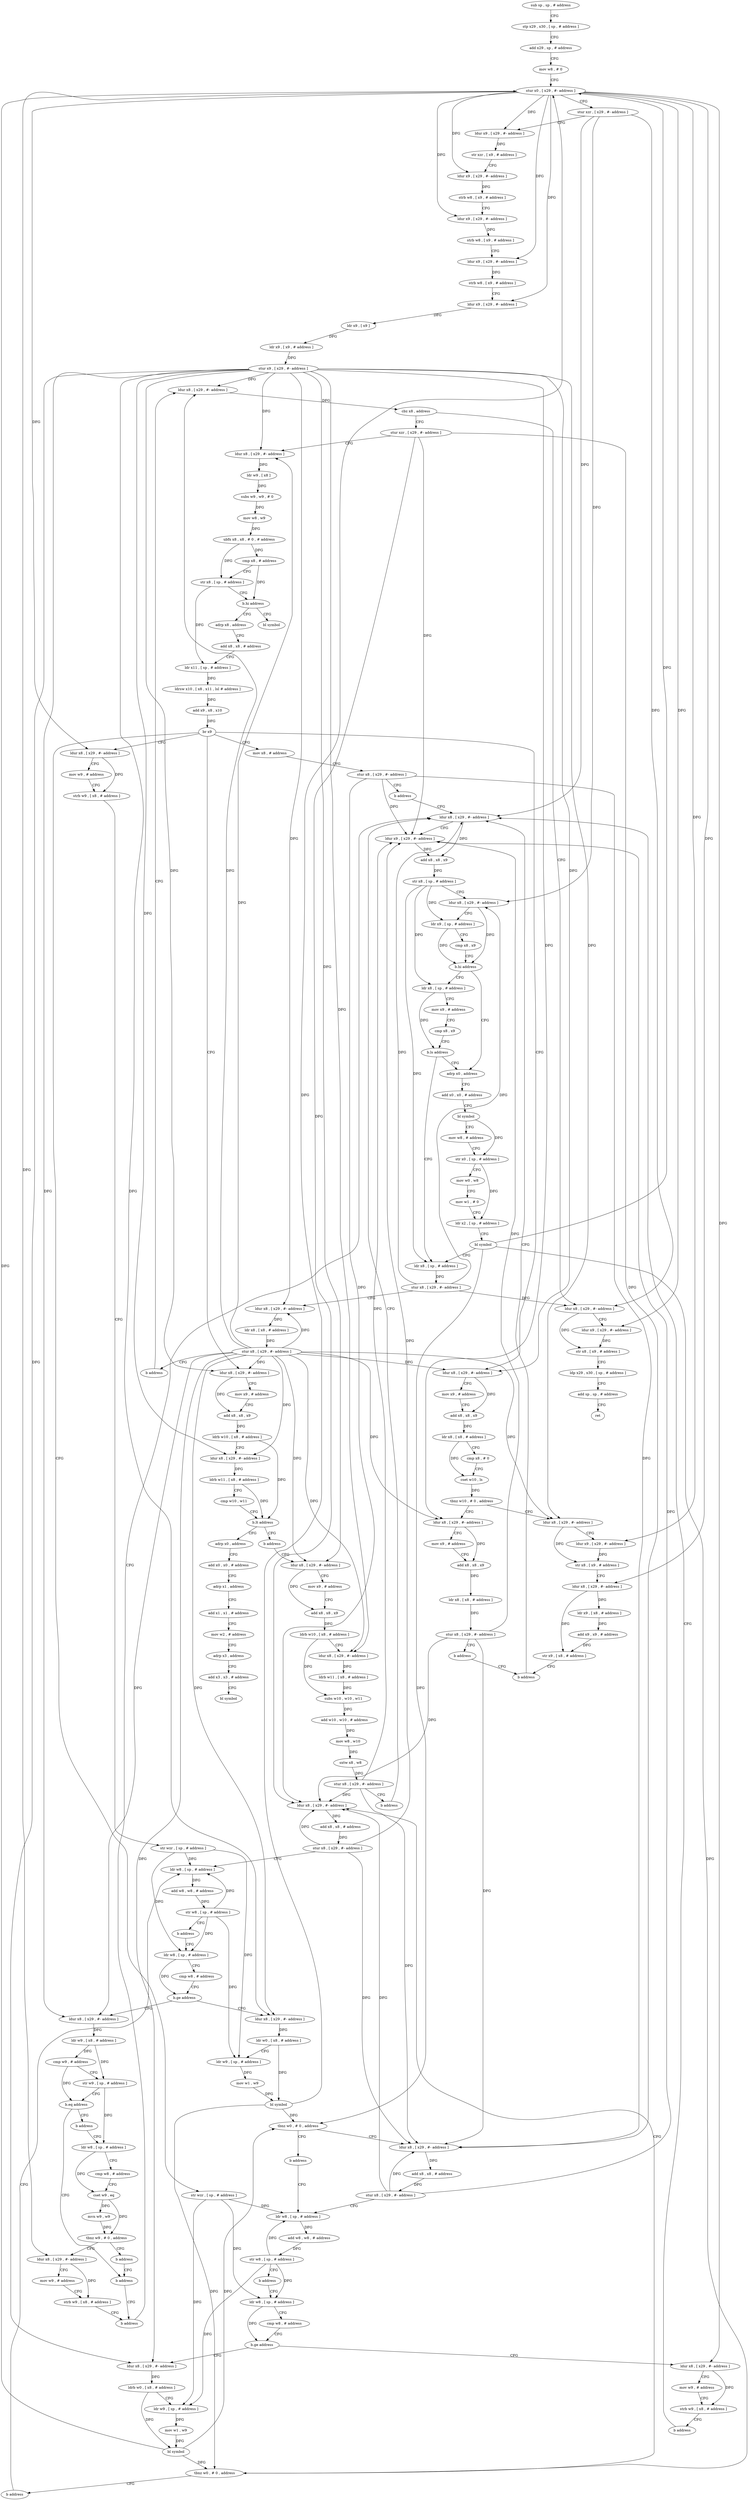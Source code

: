 digraph "func" {
"4214368" [label = "sub sp , sp , # address" ]
"4214372" [label = "stp x29 , x30 , [ sp , # address ]" ]
"4214376" [label = "add x29 , sp , # address" ]
"4214380" [label = "mov w8 , # 0" ]
"4214384" [label = "stur x0 , [ x29 , #- address ]" ]
"4214388" [label = "stur xzr , [ x29 , #- address ]" ]
"4214392" [label = "ldur x9 , [ x29 , #- address ]" ]
"4214396" [label = "str xzr , [ x9 , # address ]" ]
"4214400" [label = "ldur x9 , [ x29 , #- address ]" ]
"4214404" [label = "strb w8 , [ x9 , # address ]" ]
"4214408" [label = "ldur x9 , [ x29 , #- address ]" ]
"4214412" [label = "strb w8 , [ x9 , # address ]" ]
"4214416" [label = "ldur x9 , [ x29 , #- address ]" ]
"4214420" [label = "strb w8 , [ x9 , # address ]" ]
"4214424" [label = "ldur x9 , [ x29 , #- address ]" ]
"4214428" [label = "ldr x9 , [ x9 ]" ]
"4214432" [label = "ldr x9 , [ x9 , # address ]" ]
"4214436" [label = "stur x9 , [ x29 , #- address ]" ]
"4214440" [label = "ldur x8 , [ x29 , #- address ]" ]
"4215072" [label = "ldur x8 , [ x29 , #- address ]" ]
"4215076" [label = "ldur x9 , [ x29 , #- address ]" ]
"4215080" [label = "str x8 , [ x9 , # address ]" ]
"4215084" [label = "ldp x29 , x30 , [ sp , # address ]" ]
"4215088" [label = "add sp , sp , # address" ]
"4215092" [label = "ret" ]
"4214448" [label = "stur xzr , [ x29 , #- address ]" ]
"4214452" [label = "ldur x8 , [ x29 , #- address ]" ]
"4214456" [label = "ldr w9 , [ x8 ]" ]
"4214460" [label = "subs w9 , w9 , # 0" ]
"4214464" [label = "mov w8 , w9" ]
"4214468" [label = "ubfx x8 , x8 , # 0 , # address" ]
"4214472" [label = "cmp x8 , # address" ]
"4214476" [label = "str x8 , [ sp , # address ]" ]
"4214480" [label = "b.hi address" ]
"4214960" [label = "bl symbol" ]
"4214484" [label = "adrp x8 , address" ]
"4214488" [label = "add x8 , x8 , # address" ]
"4214492" [label = "ldr x11 , [ sp , # address ]" ]
"4214496" [label = "ldrsw x10 , [ x8 , x11 , lsl # address ]" ]
"4214500" [label = "add x9 , x8 , x10" ]
"4214504" [label = "br x9" ]
"4214508" [label = "mov x8 , # address" ]
"4214520" [label = "ldur x8 , [ x29 , #- address ]" ]
"4214636" [label = "ldur x8 , [ x29 , #- address ]" ]
"4214788" [label = "str wzr , [ sp , # address ]" ]
"4214876" [label = "ldur x8 , [ x29 , #- address ]" ]
"4214512" [label = "stur x8 , [ x29 , #- address ]" ]
"4214516" [label = "b address" ]
"4214964" [label = "ldur x8 , [ x29 , #- address ]" ]
"4214524" [label = "mov x9 , # address" ]
"4214528" [label = "add x8 , x8 , x9" ]
"4214532" [label = "ldrb w10 , [ x8 , # address ]" ]
"4214536" [label = "ldur x8 , [ x29 , #- address ]" ]
"4214540" [label = "ldrb w11 , [ x8 , # address ]" ]
"4214544" [label = "cmp w10 , w11" ]
"4214548" [label = "b.lt address" ]
"4214556" [label = "adrp x0 , address" ]
"4214552" [label = "b address" ]
"4214640" [label = "mov w9 , # address" ]
"4214644" [label = "strb w9 , [ x8 , # address ]" ]
"4214648" [label = "str wzr , [ sp , # address ]" ]
"4214652" [label = "ldr w8 , [ sp , # address ]" ]
"4214792" [label = "ldr w8 , [ sp , # address ]" ]
"4214880" [label = "mov x9 , # address" ]
"4214884" [label = "add x8 , x8 , x9" ]
"4214888" [label = "ldr x8 , [ x8 , # address ]" ]
"4214892" [label = "cmp x8 , # 0" ]
"4214896" [label = "cset w10 , ls" ]
"4214900" [label = "tbnz w10 , # 0 , address" ]
"4214928" [label = "ldur x8 , [ x29 , #- address ]" ]
"4214904" [label = "ldur x8 , [ x29 , #- address ]" ]
"4214968" [label = "ldur x9 , [ x29 , #- address ]" ]
"4214972" [label = "add x8 , x8 , x9" ]
"4214976" [label = "str x8 , [ sp , # address ]" ]
"4214980" [label = "ldur x8 , [ x29 , #- address ]" ]
"4214984" [label = "ldr x9 , [ sp , # address ]" ]
"4214988" [label = "cmp x8 , x9" ]
"4214992" [label = "b.hi address" ]
"4215012" [label = "adrp x0 , address" ]
"4214996" [label = "ldr x8 , [ sp , # address ]" ]
"4214560" [label = "add x0 , x0 , # address" ]
"4214564" [label = "adrp x1 , address" ]
"4214568" [label = "add x1 , x1 , # address" ]
"4214572" [label = "mov w2 , # address" ]
"4214576" [label = "adrp x3 , address" ]
"4214580" [label = "add x3 , x3 , # address" ]
"4214584" [label = "bl symbol" ]
"4214588" [label = "ldur x8 , [ x29 , #- address ]" ]
"4214720" [label = "ldur x8 , [ x29 , #- address ]" ]
"4214724" [label = "ldr w9 , [ x8 , # address ]" ]
"4214728" [label = "cmp w9 , # address" ]
"4214732" [label = "str w9 , [ sp , # address ]" ]
"4214736" [label = "b.eq address" ]
"4214768" [label = "b address" ]
"4214740" [label = "b address" ]
"4214664" [label = "ldur x8 , [ x29 , #- address ]" ]
"4214668" [label = "ldr w0 , [ x8 , # address ]" ]
"4214672" [label = "ldr w9 , [ sp , # address ]" ]
"4214676" [label = "mov w1 , w9" ]
"4214680" [label = "bl symbol" ]
"4214684" [label = "tbnz w0 , # 0 , address" ]
"4214692" [label = "ldur x8 , [ x29 , #- address ]" ]
"4214688" [label = "b address" ]
"4214860" [label = "ldur x8 , [ x29 , #- address ]" ]
"4214864" [label = "mov w9 , # address" ]
"4214868" [label = "strb w9 , [ x8 , # address ]" ]
"4214872" [label = "b address" ]
"4214804" [label = "ldur x8 , [ x29 , #- address ]" ]
"4214808" [label = "ldrb w0 , [ x8 , # address ]" ]
"4214812" [label = "ldr w9 , [ sp , # address ]" ]
"4214816" [label = "mov w1 , w9" ]
"4214820" [label = "bl symbol" ]
"4214824" [label = "tbnz w0 , # 0 , address" ]
"4214832" [label = "ldur x8 , [ x29 , #- address ]" ]
"4214828" [label = "b address" ]
"4214932" [label = "ldur x9 , [ x29 , #- address ]" ]
"4214936" [label = "str x8 , [ x9 , # address ]" ]
"4214940" [label = "ldur x8 , [ x29 , #- address ]" ]
"4214944" [label = "ldr x9 , [ x8 , # address ]" ]
"4214948" [label = "add x9 , x9 , # address" ]
"4214952" [label = "str x9 , [ x8 , # address ]" ]
"4214956" [label = "b address" ]
"4214908" [label = "mov x9 , # address" ]
"4214912" [label = "add x8 , x8 , x9" ]
"4214916" [label = "ldr x8 , [ x8 , # address ]" ]
"4214920" [label = "stur x8 , [ x29 , #- address ]" ]
"4214924" [label = "b address" ]
"4215016" [label = "add x0 , x0 , # address" ]
"4215020" [label = "bl symbol" ]
"4215024" [label = "mov w8 , # address" ]
"4215028" [label = "str x0 , [ sp , # address ]" ]
"4215032" [label = "mov w0 , w8" ]
"4215036" [label = "mov w1 , # 0" ]
"4215040" [label = "ldr x2 , [ sp , # address ]" ]
"4215044" [label = "bl symbol" ]
"4215048" [label = "ldr x8 , [ sp , # address ]" ]
"4215000" [label = "mov x9 , # address" ]
"4215004" [label = "cmp x8 , x9" ]
"4215008" [label = "b.ls address" ]
"4214592" [label = "mov x9 , # address" ]
"4214596" [label = "add x8 , x8 , x9" ]
"4214600" [label = "ldrb w10 , [ x8 , # address ]" ]
"4214604" [label = "ldur x8 , [ x29 , #- address ]" ]
"4214608" [label = "ldrb w11 , [ x8 , # address ]" ]
"4214612" [label = "subs w10 , w10 , w11" ]
"4214616" [label = "add w10 , w10 , # address" ]
"4214620" [label = "mov w8 , w10" ]
"4214624" [label = "sxtw x8 , w8" ]
"4214628" [label = "stur x8 , [ x29 , #- address ]" ]
"4214632" [label = "b address" ]
"4214784" [label = "b address" ]
"4214744" [label = "ldr w8 , [ sp , # address ]" ]
"4214696" [label = "add x8 , x8 , # address" ]
"4214700" [label = "stur x8 , [ x29 , #- address ]" ]
"4214704" [label = "ldr w8 , [ sp , # address ]" ]
"4214836" [label = "add x8 , x8 , # address" ]
"4214840" [label = "stur x8 , [ x29 , #- address ]" ]
"4214844" [label = "ldr w8 , [ sp , # address ]" ]
"4214444" [label = "cbz x8 , address" ]
"4215052" [label = "stur x8 , [ x29 , #- address ]" ]
"4215056" [label = "ldur x8 , [ x29 , #- address ]" ]
"4215060" [label = "ldr x8 , [ x8 , # address ]" ]
"4215064" [label = "stur x8 , [ x29 , #- address ]" ]
"4215068" [label = "b address" ]
"4214748" [label = "cmp w8 , # address" ]
"4214752" [label = "cset w9 , eq" ]
"4214756" [label = "mvn w9 , w9" ]
"4214760" [label = "tbnz w9 , # 0 , address" ]
"4214772" [label = "ldur x8 , [ x29 , #- address ]" ]
"4214764" [label = "b address" ]
"4214656" [label = "cmp w8 , # address" ]
"4214660" [label = "b.ge address" ]
"4214708" [label = "add w8 , w8 , # address" ]
"4214712" [label = "str w8 , [ sp , # address ]" ]
"4214716" [label = "b address" ]
"4214796" [label = "cmp w8 , # address" ]
"4214800" [label = "b.ge address" ]
"4214848" [label = "add w8 , w8 , # address" ]
"4214852" [label = "str w8 , [ sp , # address ]" ]
"4214856" [label = "b address" ]
"4214776" [label = "mov w9 , # address" ]
"4214780" [label = "strb w9 , [ x8 , # address ]" ]
"4214368" -> "4214372" [ label = "CFG" ]
"4214372" -> "4214376" [ label = "CFG" ]
"4214376" -> "4214380" [ label = "CFG" ]
"4214380" -> "4214384" [ label = "CFG" ]
"4214384" -> "4214388" [ label = "CFG" ]
"4214384" -> "4214392" [ label = "DFG" ]
"4214384" -> "4214400" [ label = "DFG" ]
"4214384" -> "4214408" [ label = "DFG" ]
"4214384" -> "4214416" [ label = "DFG" ]
"4214384" -> "4214424" [ label = "DFG" ]
"4214384" -> "4215076" [ label = "DFG" ]
"4214384" -> "4214636" [ label = "DFG" ]
"4214384" -> "4214860" [ label = "DFG" ]
"4214384" -> "4214932" [ label = "DFG" ]
"4214384" -> "4214940" [ label = "DFG" ]
"4214384" -> "4214772" [ label = "DFG" ]
"4214388" -> "4214392" [ label = "CFG" ]
"4214388" -> "4215072" [ label = "DFG" ]
"4214388" -> "4214964" [ label = "DFG" ]
"4214388" -> "4214980" [ label = "DFG" ]
"4214392" -> "4214396" [ label = "DFG" ]
"4214396" -> "4214400" [ label = "CFG" ]
"4214400" -> "4214404" [ label = "DFG" ]
"4214404" -> "4214408" [ label = "CFG" ]
"4214408" -> "4214412" [ label = "DFG" ]
"4214412" -> "4214416" [ label = "CFG" ]
"4214416" -> "4214420" [ label = "DFG" ]
"4214420" -> "4214424" [ label = "CFG" ]
"4214424" -> "4214428" [ label = "DFG" ]
"4214428" -> "4214432" [ label = "DFG" ]
"4214432" -> "4214436" [ label = "DFG" ]
"4214436" -> "4214440" [ label = "DFG" ]
"4214436" -> "4214452" [ label = "DFG" ]
"4214436" -> "4214520" [ label = "DFG" ]
"4214436" -> "4214536" [ label = "DFG" ]
"4214436" -> "4214876" [ label = "DFG" ]
"4214436" -> "4214588" [ label = "DFG" ]
"4214436" -> "4214604" [ label = "DFG" ]
"4214436" -> "4214720" [ label = "DFG" ]
"4214436" -> "4214664" [ label = "DFG" ]
"4214436" -> "4214804" [ label = "DFG" ]
"4214436" -> "4215056" [ label = "DFG" ]
"4214436" -> "4214928" [ label = "DFG" ]
"4214436" -> "4214904" [ label = "DFG" ]
"4214440" -> "4214444" [ label = "DFG" ]
"4215072" -> "4215076" [ label = "CFG" ]
"4215072" -> "4215080" [ label = "DFG" ]
"4215076" -> "4215080" [ label = "DFG" ]
"4215080" -> "4215084" [ label = "CFG" ]
"4215084" -> "4215088" [ label = "CFG" ]
"4215088" -> "4215092" [ label = "CFG" ]
"4214448" -> "4214452" [ label = "CFG" ]
"4214448" -> "4214968" [ label = "DFG" ]
"4214448" -> "4214692" [ label = "DFG" ]
"4214448" -> "4214832" [ label = "DFG" ]
"4214452" -> "4214456" [ label = "DFG" ]
"4214456" -> "4214460" [ label = "DFG" ]
"4214460" -> "4214464" [ label = "DFG" ]
"4214464" -> "4214468" [ label = "DFG" ]
"4214468" -> "4214472" [ label = "DFG" ]
"4214468" -> "4214476" [ label = "DFG" ]
"4214472" -> "4214476" [ label = "CFG" ]
"4214472" -> "4214480" [ label = "DFG" ]
"4214476" -> "4214480" [ label = "CFG" ]
"4214476" -> "4214492" [ label = "DFG" ]
"4214480" -> "4214960" [ label = "CFG" ]
"4214480" -> "4214484" [ label = "CFG" ]
"4214484" -> "4214488" [ label = "CFG" ]
"4214488" -> "4214492" [ label = "CFG" ]
"4214492" -> "4214496" [ label = "DFG" ]
"4214496" -> "4214500" [ label = "DFG" ]
"4214500" -> "4214504" [ label = "DFG" ]
"4214504" -> "4214508" [ label = "CFG" ]
"4214504" -> "4214520" [ label = "CFG" ]
"4214504" -> "4214636" [ label = "CFG" ]
"4214504" -> "4214788" [ label = "CFG" ]
"4214504" -> "4214876" [ label = "CFG" ]
"4214508" -> "4214512" [ label = "CFG" ]
"4214520" -> "4214524" [ label = "CFG" ]
"4214520" -> "4214528" [ label = "DFG" ]
"4214636" -> "4214640" [ label = "CFG" ]
"4214636" -> "4214644" [ label = "DFG" ]
"4214788" -> "4214792" [ label = "DFG" ]
"4214788" -> "4214812" [ label = "DFG" ]
"4214788" -> "4214844" [ label = "DFG" ]
"4214876" -> "4214880" [ label = "CFG" ]
"4214876" -> "4214884" [ label = "DFG" ]
"4214512" -> "4214516" [ label = "CFG" ]
"4214512" -> "4214968" [ label = "DFG" ]
"4214512" -> "4214692" [ label = "DFG" ]
"4214512" -> "4214832" [ label = "DFG" ]
"4214516" -> "4214964" [ label = "CFG" ]
"4214964" -> "4214968" [ label = "CFG" ]
"4214964" -> "4214972" [ label = "DFG" ]
"4214524" -> "4214528" [ label = "CFG" ]
"4214528" -> "4214532" [ label = "DFG" ]
"4214532" -> "4214536" [ label = "CFG" ]
"4214532" -> "4214548" [ label = "DFG" ]
"4214536" -> "4214540" [ label = "DFG" ]
"4214540" -> "4214544" [ label = "CFG" ]
"4214540" -> "4214548" [ label = "DFG" ]
"4214544" -> "4214548" [ label = "CFG" ]
"4214548" -> "4214556" [ label = "CFG" ]
"4214548" -> "4214552" [ label = "CFG" ]
"4214556" -> "4214560" [ label = "CFG" ]
"4214552" -> "4214588" [ label = "CFG" ]
"4214640" -> "4214644" [ label = "CFG" ]
"4214644" -> "4214648" [ label = "CFG" ]
"4214648" -> "4214652" [ label = "DFG" ]
"4214648" -> "4214672" [ label = "DFG" ]
"4214648" -> "4214704" [ label = "DFG" ]
"4214652" -> "4214656" [ label = "CFG" ]
"4214652" -> "4214660" [ label = "DFG" ]
"4214792" -> "4214796" [ label = "CFG" ]
"4214792" -> "4214800" [ label = "DFG" ]
"4214880" -> "4214884" [ label = "CFG" ]
"4214884" -> "4214888" [ label = "DFG" ]
"4214888" -> "4214892" [ label = "CFG" ]
"4214888" -> "4214896" [ label = "DFG" ]
"4214892" -> "4214896" [ label = "CFG" ]
"4214896" -> "4214900" [ label = "DFG" ]
"4214900" -> "4214928" [ label = "CFG" ]
"4214900" -> "4214904" [ label = "CFG" ]
"4214928" -> "4214932" [ label = "CFG" ]
"4214928" -> "4214936" [ label = "DFG" ]
"4214904" -> "4214908" [ label = "CFG" ]
"4214904" -> "4214912" [ label = "DFG" ]
"4214968" -> "4214972" [ label = "DFG" ]
"4214972" -> "4214976" [ label = "DFG" ]
"4214976" -> "4214980" [ label = "CFG" ]
"4214976" -> "4214984" [ label = "DFG" ]
"4214976" -> "4214996" [ label = "DFG" ]
"4214976" -> "4215048" [ label = "DFG" ]
"4214980" -> "4214984" [ label = "CFG" ]
"4214980" -> "4214992" [ label = "DFG" ]
"4214984" -> "4214988" [ label = "CFG" ]
"4214984" -> "4214992" [ label = "DFG" ]
"4214988" -> "4214992" [ label = "CFG" ]
"4214992" -> "4215012" [ label = "CFG" ]
"4214992" -> "4214996" [ label = "CFG" ]
"4215012" -> "4215016" [ label = "CFG" ]
"4214996" -> "4215000" [ label = "CFG" ]
"4214996" -> "4215008" [ label = "DFG" ]
"4214560" -> "4214564" [ label = "CFG" ]
"4214564" -> "4214568" [ label = "CFG" ]
"4214568" -> "4214572" [ label = "CFG" ]
"4214572" -> "4214576" [ label = "CFG" ]
"4214576" -> "4214580" [ label = "CFG" ]
"4214580" -> "4214584" [ label = "CFG" ]
"4214588" -> "4214592" [ label = "CFG" ]
"4214588" -> "4214596" [ label = "DFG" ]
"4214720" -> "4214724" [ label = "DFG" ]
"4214724" -> "4214728" [ label = "DFG" ]
"4214724" -> "4214732" [ label = "DFG" ]
"4214728" -> "4214732" [ label = "CFG" ]
"4214728" -> "4214736" [ label = "DFG" ]
"4214732" -> "4214736" [ label = "CFG" ]
"4214732" -> "4214744" [ label = "DFG" ]
"4214736" -> "4214768" [ label = "CFG" ]
"4214736" -> "4214740" [ label = "CFG" ]
"4214768" -> "4214784" [ label = "CFG" ]
"4214740" -> "4214744" [ label = "CFG" ]
"4214664" -> "4214668" [ label = "DFG" ]
"4214668" -> "4214672" [ label = "CFG" ]
"4214668" -> "4214680" [ label = "DFG" ]
"4214672" -> "4214676" [ label = "DFG" ]
"4214676" -> "4214680" [ label = "DFG" ]
"4214680" -> "4214684" [ label = "DFG" ]
"4214680" -> "4214384" [ label = "DFG" ]
"4214680" -> "4214824" [ label = "DFG" ]
"4214684" -> "4214692" [ label = "CFG" ]
"4214684" -> "4214688" [ label = "CFG" ]
"4214692" -> "4214696" [ label = "DFG" ]
"4214688" -> "4214704" [ label = "CFG" ]
"4214860" -> "4214864" [ label = "CFG" ]
"4214860" -> "4214868" [ label = "DFG" ]
"4214864" -> "4214868" [ label = "CFG" ]
"4214868" -> "4214872" [ label = "CFG" ]
"4214872" -> "4214964" [ label = "CFG" ]
"4214804" -> "4214808" [ label = "DFG" ]
"4214808" -> "4214812" [ label = "CFG" ]
"4214808" -> "4214820" [ label = "DFG" ]
"4214812" -> "4214816" [ label = "DFG" ]
"4214816" -> "4214820" [ label = "DFG" ]
"4214820" -> "4214824" [ label = "DFG" ]
"4214820" -> "4214384" [ label = "DFG" ]
"4214820" -> "4214684" [ label = "DFG" ]
"4214824" -> "4214832" [ label = "CFG" ]
"4214824" -> "4214828" [ label = "CFG" ]
"4214832" -> "4214836" [ label = "DFG" ]
"4214828" -> "4214844" [ label = "CFG" ]
"4214932" -> "4214936" [ label = "DFG" ]
"4214936" -> "4214940" [ label = "CFG" ]
"4214940" -> "4214944" [ label = "DFG" ]
"4214940" -> "4214952" [ label = "DFG" ]
"4214944" -> "4214948" [ label = "DFG" ]
"4214948" -> "4214952" [ label = "DFG" ]
"4214952" -> "4214956" [ label = "CFG" ]
"4214956" -> "4214964" [ label = "CFG" ]
"4214908" -> "4214912" [ label = "CFG" ]
"4214912" -> "4214916" [ label = "DFG" ]
"4214916" -> "4214920" [ label = "DFG" ]
"4214920" -> "4214924" [ label = "CFG" ]
"4214920" -> "4214968" [ label = "DFG" ]
"4214920" -> "4214692" [ label = "DFG" ]
"4214920" -> "4214832" [ label = "DFG" ]
"4214924" -> "4214956" [ label = "CFG" ]
"4215016" -> "4215020" [ label = "CFG" ]
"4215020" -> "4215024" [ label = "CFG" ]
"4215020" -> "4215028" [ label = "DFG" ]
"4215024" -> "4215028" [ label = "CFG" ]
"4215028" -> "4215032" [ label = "CFG" ]
"4215028" -> "4215040" [ label = "DFG" ]
"4215032" -> "4215036" [ label = "CFG" ]
"4215036" -> "4215040" [ label = "CFG" ]
"4215040" -> "4215044" [ label = "CFG" ]
"4215044" -> "4215048" [ label = "CFG" ]
"4215044" -> "4214384" [ label = "DFG" ]
"4215044" -> "4214684" [ label = "DFG" ]
"4215044" -> "4214824" [ label = "DFG" ]
"4215048" -> "4215052" [ label = "DFG" ]
"4215000" -> "4215004" [ label = "CFG" ]
"4215004" -> "4215008" [ label = "CFG" ]
"4215008" -> "4215048" [ label = "CFG" ]
"4215008" -> "4215012" [ label = "CFG" ]
"4214592" -> "4214596" [ label = "CFG" ]
"4214596" -> "4214600" [ label = "DFG" ]
"4214600" -> "4214604" [ label = "CFG" ]
"4214600" -> "4214612" [ label = "DFG" ]
"4214604" -> "4214608" [ label = "DFG" ]
"4214608" -> "4214612" [ label = "DFG" ]
"4214612" -> "4214616" [ label = "DFG" ]
"4214616" -> "4214620" [ label = "DFG" ]
"4214620" -> "4214624" [ label = "DFG" ]
"4214624" -> "4214628" [ label = "DFG" ]
"4214628" -> "4214632" [ label = "CFG" ]
"4214628" -> "4214968" [ label = "DFG" ]
"4214628" -> "4214692" [ label = "DFG" ]
"4214628" -> "4214832" [ label = "DFG" ]
"4214632" -> "4214964" [ label = "CFG" ]
"4214784" -> "4214964" [ label = "CFG" ]
"4214744" -> "4214748" [ label = "CFG" ]
"4214744" -> "4214752" [ label = "DFG" ]
"4214696" -> "4214700" [ label = "DFG" ]
"4214700" -> "4214704" [ label = "CFG" ]
"4214700" -> "4214968" [ label = "DFG" ]
"4214700" -> "4214692" [ label = "DFG" ]
"4214700" -> "4214832" [ label = "DFG" ]
"4214704" -> "4214708" [ label = "DFG" ]
"4214836" -> "4214840" [ label = "DFG" ]
"4214840" -> "4214844" [ label = "CFG" ]
"4214840" -> "4214968" [ label = "DFG" ]
"4214840" -> "4214692" [ label = "DFG" ]
"4214840" -> "4214832" [ label = "DFG" ]
"4214844" -> "4214848" [ label = "DFG" ]
"4214444" -> "4215072" [ label = "CFG" ]
"4214444" -> "4214448" [ label = "CFG" ]
"4215052" -> "4215056" [ label = "CFG" ]
"4215052" -> "4215072" [ label = "DFG" ]
"4215052" -> "4214964" [ label = "DFG" ]
"4215052" -> "4214980" [ label = "DFG" ]
"4215056" -> "4215060" [ label = "DFG" ]
"4215060" -> "4215064" [ label = "DFG" ]
"4215064" -> "4215068" [ label = "CFG" ]
"4215064" -> "4214440" [ label = "DFG" ]
"4215064" -> "4214452" [ label = "DFG" ]
"4215064" -> "4214520" [ label = "DFG" ]
"4215064" -> "4214536" [ label = "DFG" ]
"4215064" -> "4214876" [ label = "DFG" ]
"4215064" -> "4214588" [ label = "DFG" ]
"4215064" -> "4214604" [ label = "DFG" ]
"4215064" -> "4214720" [ label = "DFG" ]
"4215064" -> "4214664" [ label = "DFG" ]
"4215064" -> "4214804" [ label = "DFG" ]
"4215064" -> "4215056" [ label = "DFG" ]
"4215064" -> "4214928" [ label = "DFG" ]
"4215064" -> "4214904" [ label = "DFG" ]
"4215068" -> "4214440" [ label = "CFG" ]
"4214748" -> "4214752" [ label = "CFG" ]
"4214752" -> "4214756" [ label = "DFG" ]
"4214752" -> "4214760" [ label = "DFG" ]
"4214756" -> "4214760" [ label = "DFG" ]
"4214760" -> "4214772" [ label = "CFG" ]
"4214760" -> "4214764" [ label = "CFG" ]
"4214772" -> "4214776" [ label = "CFG" ]
"4214772" -> "4214780" [ label = "DFG" ]
"4214764" -> "4214768" [ label = "CFG" ]
"4214656" -> "4214660" [ label = "CFG" ]
"4214660" -> "4214720" [ label = "CFG" ]
"4214660" -> "4214664" [ label = "CFG" ]
"4214708" -> "4214712" [ label = "DFG" ]
"4214712" -> "4214716" [ label = "CFG" ]
"4214712" -> "4214652" [ label = "DFG" ]
"4214712" -> "4214672" [ label = "DFG" ]
"4214712" -> "4214704" [ label = "DFG" ]
"4214716" -> "4214652" [ label = "CFG" ]
"4214796" -> "4214800" [ label = "CFG" ]
"4214800" -> "4214860" [ label = "CFG" ]
"4214800" -> "4214804" [ label = "CFG" ]
"4214848" -> "4214852" [ label = "DFG" ]
"4214852" -> "4214856" [ label = "CFG" ]
"4214852" -> "4214792" [ label = "DFG" ]
"4214852" -> "4214812" [ label = "DFG" ]
"4214852" -> "4214844" [ label = "DFG" ]
"4214856" -> "4214792" [ label = "CFG" ]
"4214776" -> "4214780" [ label = "CFG" ]
"4214780" -> "4214784" [ label = "CFG" ]
}
